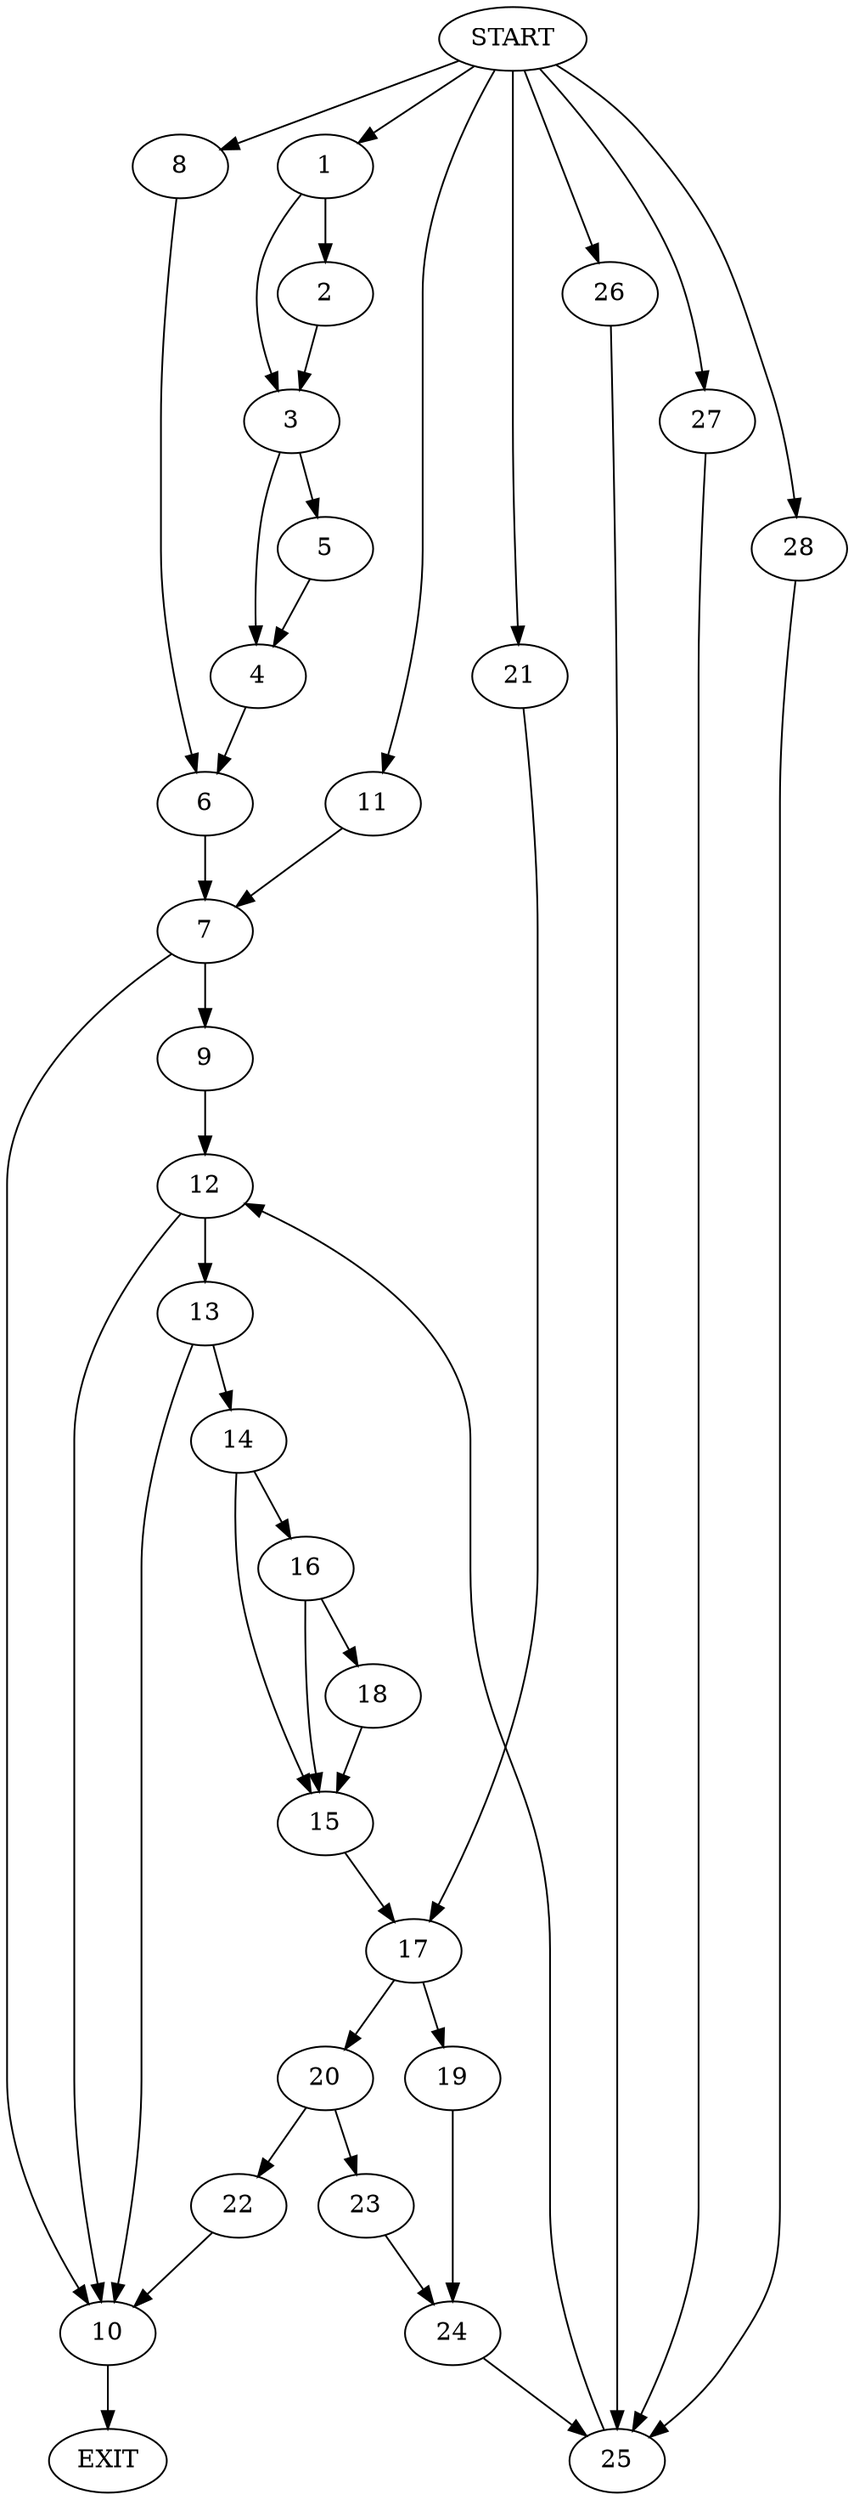 digraph {
0 [label="START"]
29 [label="EXIT"]
0 -> 1
1 -> 2
1 -> 3
3 -> 4
3 -> 5
2 -> 3
5 -> 4
4 -> 6
6 -> 7
0 -> 8
8 -> 6
7 -> 9
7 -> 10
0 -> 11
11 -> 7
9 -> 12
10 -> 29
12 -> 13
12 -> 10
13 -> 14
13 -> 10
14 -> 15
14 -> 16
15 -> 17
16 -> 15
16 -> 18
18 -> 15
17 -> 19
17 -> 20
0 -> 21
21 -> 17
20 -> 22
20 -> 23
19 -> 24
22 -> 10
23 -> 24
24 -> 25
25 -> 12
0 -> 26
26 -> 25
0 -> 27
27 -> 25
0 -> 28
28 -> 25
}
